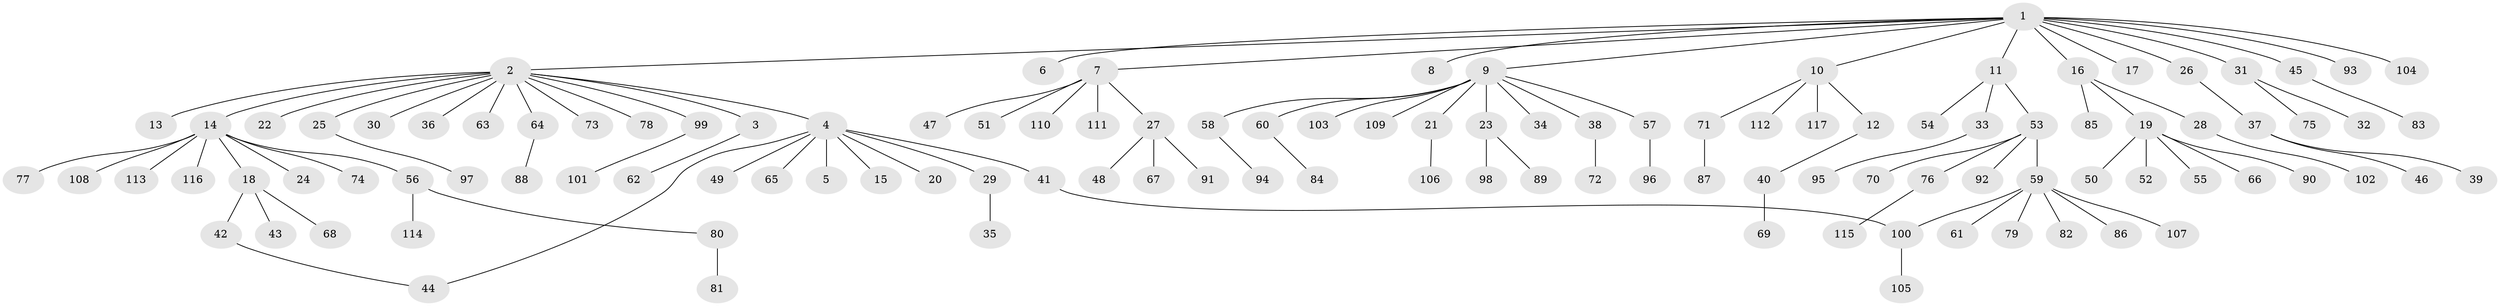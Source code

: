 // coarse degree distribution, {1: 0.9655172413793104, 49: 0.017241379310344827, 9: 0.017241379310344827}
// Generated by graph-tools (version 1.1) at 2025/50/03/04/25 21:50:28]
// undirected, 117 vertices, 118 edges
graph export_dot {
graph [start="1"]
  node [color=gray90,style=filled];
  1;
  2;
  3;
  4;
  5;
  6;
  7;
  8;
  9;
  10;
  11;
  12;
  13;
  14;
  15;
  16;
  17;
  18;
  19;
  20;
  21;
  22;
  23;
  24;
  25;
  26;
  27;
  28;
  29;
  30;
  31;
  32;
  33;
  34;
  35;
  36;
  37;
  38;
  39;
  40;
  41;
  42;
  43;
  44;
  45;
  46;
  47;
  48;
  49;
  50;
  51;
  52;
  53;
  54;
  55;
  56;
  57;
  58;
  59;
  60;
  61;
  62;
  63;
  64;
  65;
  66;
  67;
  68;
  69;
  70;
  71;
  72;
  73;
  74;
  75;
  76;
  77;
  78;
  79;
  80;
  81;
  82;
  83;
  84;
  85;
  86;
  87;
  88;
  89;
  90;
  91;
  92;
  93;
  94;
  95;
  96;
  97;
  98;
  99;
  100;
  101;
  102;
  103;
  104;
  105;
  106;
  107;
  108;
  109;
  110;
  111;
  112;
  113;
  114;
  115;
  116;
  117;
  1 -- 2;
  1 -- 6;
  1 -- 7;
  1 -- 8;
  1 -- 9;
  1 -- 10;
  1 -- 11;
  1 -- 16;
  1 -- 17;
  1 -- 26;
  1 -- 31;
  1 -- 45;
  1 -- 93;
  1 -- 104;
  2 -- 3;
  2 -- 4;
  2 -- 13;
  2 -- 14;
  2 -- 22;
  2 -- 25;
  2 -- 30;
  2 -- 36;
  2 -- 63;
  2 -- 64;
  2 -- 73;
  2 -- 78;
  2 -- 99;
  3 -- 62;
  4 -- 5;
  4 -- 15;
  4 -- 20;
  4 -- 29;
  4 -- 41;
  4 -- 44;
  4 -- 49;
  4 -- 65;
  7 -- 27;
  7 -- 47;
  7 -- 51;
  7 -- 110;
  7 -- 111;
  9 -- 21;
  9 -- 23;
  9 -- 34;
  9 -- 38;
  9 -- 57;
  9 -- 58;
  9 -- 60;
  9 -- 103;
  9 -- 109;
  10 -- 12;
  10 -- 71;
  10 -- 112;
  10 -- 117;
  11 -- 33;
  11 -- 53;
  11 -- 54;
  12 -- 40;
  14 -- 18;
  14 -- 24;
  14 -- 56;
  14 -- 74;
  14 -- 77;
  14 -- 108;
  14 -- 113;
  14 -- 116;
  16 -- 19;
  16 -- 28;
  16 -- 85;
  18 -- 42;
  18 -- 43;
  18 -- 68;
  19 -- 50;
  19 -- 52;
  19 -- 55;
  19 -- 66;
  19 -- 90;
  21 -- 106;
  23 -- 89;
  23 -- 98;
  25 -- 97;
  26 -- 37;
  27 -- 48;
  27 -- 67;
  27 -- 91;
  28 -- 102;
  29 -- 35;
  31 -- 32;
  31 -- 75;
  33 -- 95;
  37 -- 39;
  37 -- 46;
  38 -- 72;
  40 -- 69;
  41 -- 100;
  42 -- 44;
  45 -- 83;
  53 -- 59;
  53 -- 70;
  53 -- 76;
  53 -- 92;
  56 -- 80;
  56 -- 114;
  57 -- 96;
  58 -- 94;
  59 -- 61;
  59 -- 79;
  59 -- 82;
  59 -- 86;
  59 -- 100;
  59 -- 107;
  60 -- 84;
  64 -- 88;
  71 -- 87;
  76 -- 115;
  80 -- 81;
  99 -- 101;
  100 -- 105;
}
